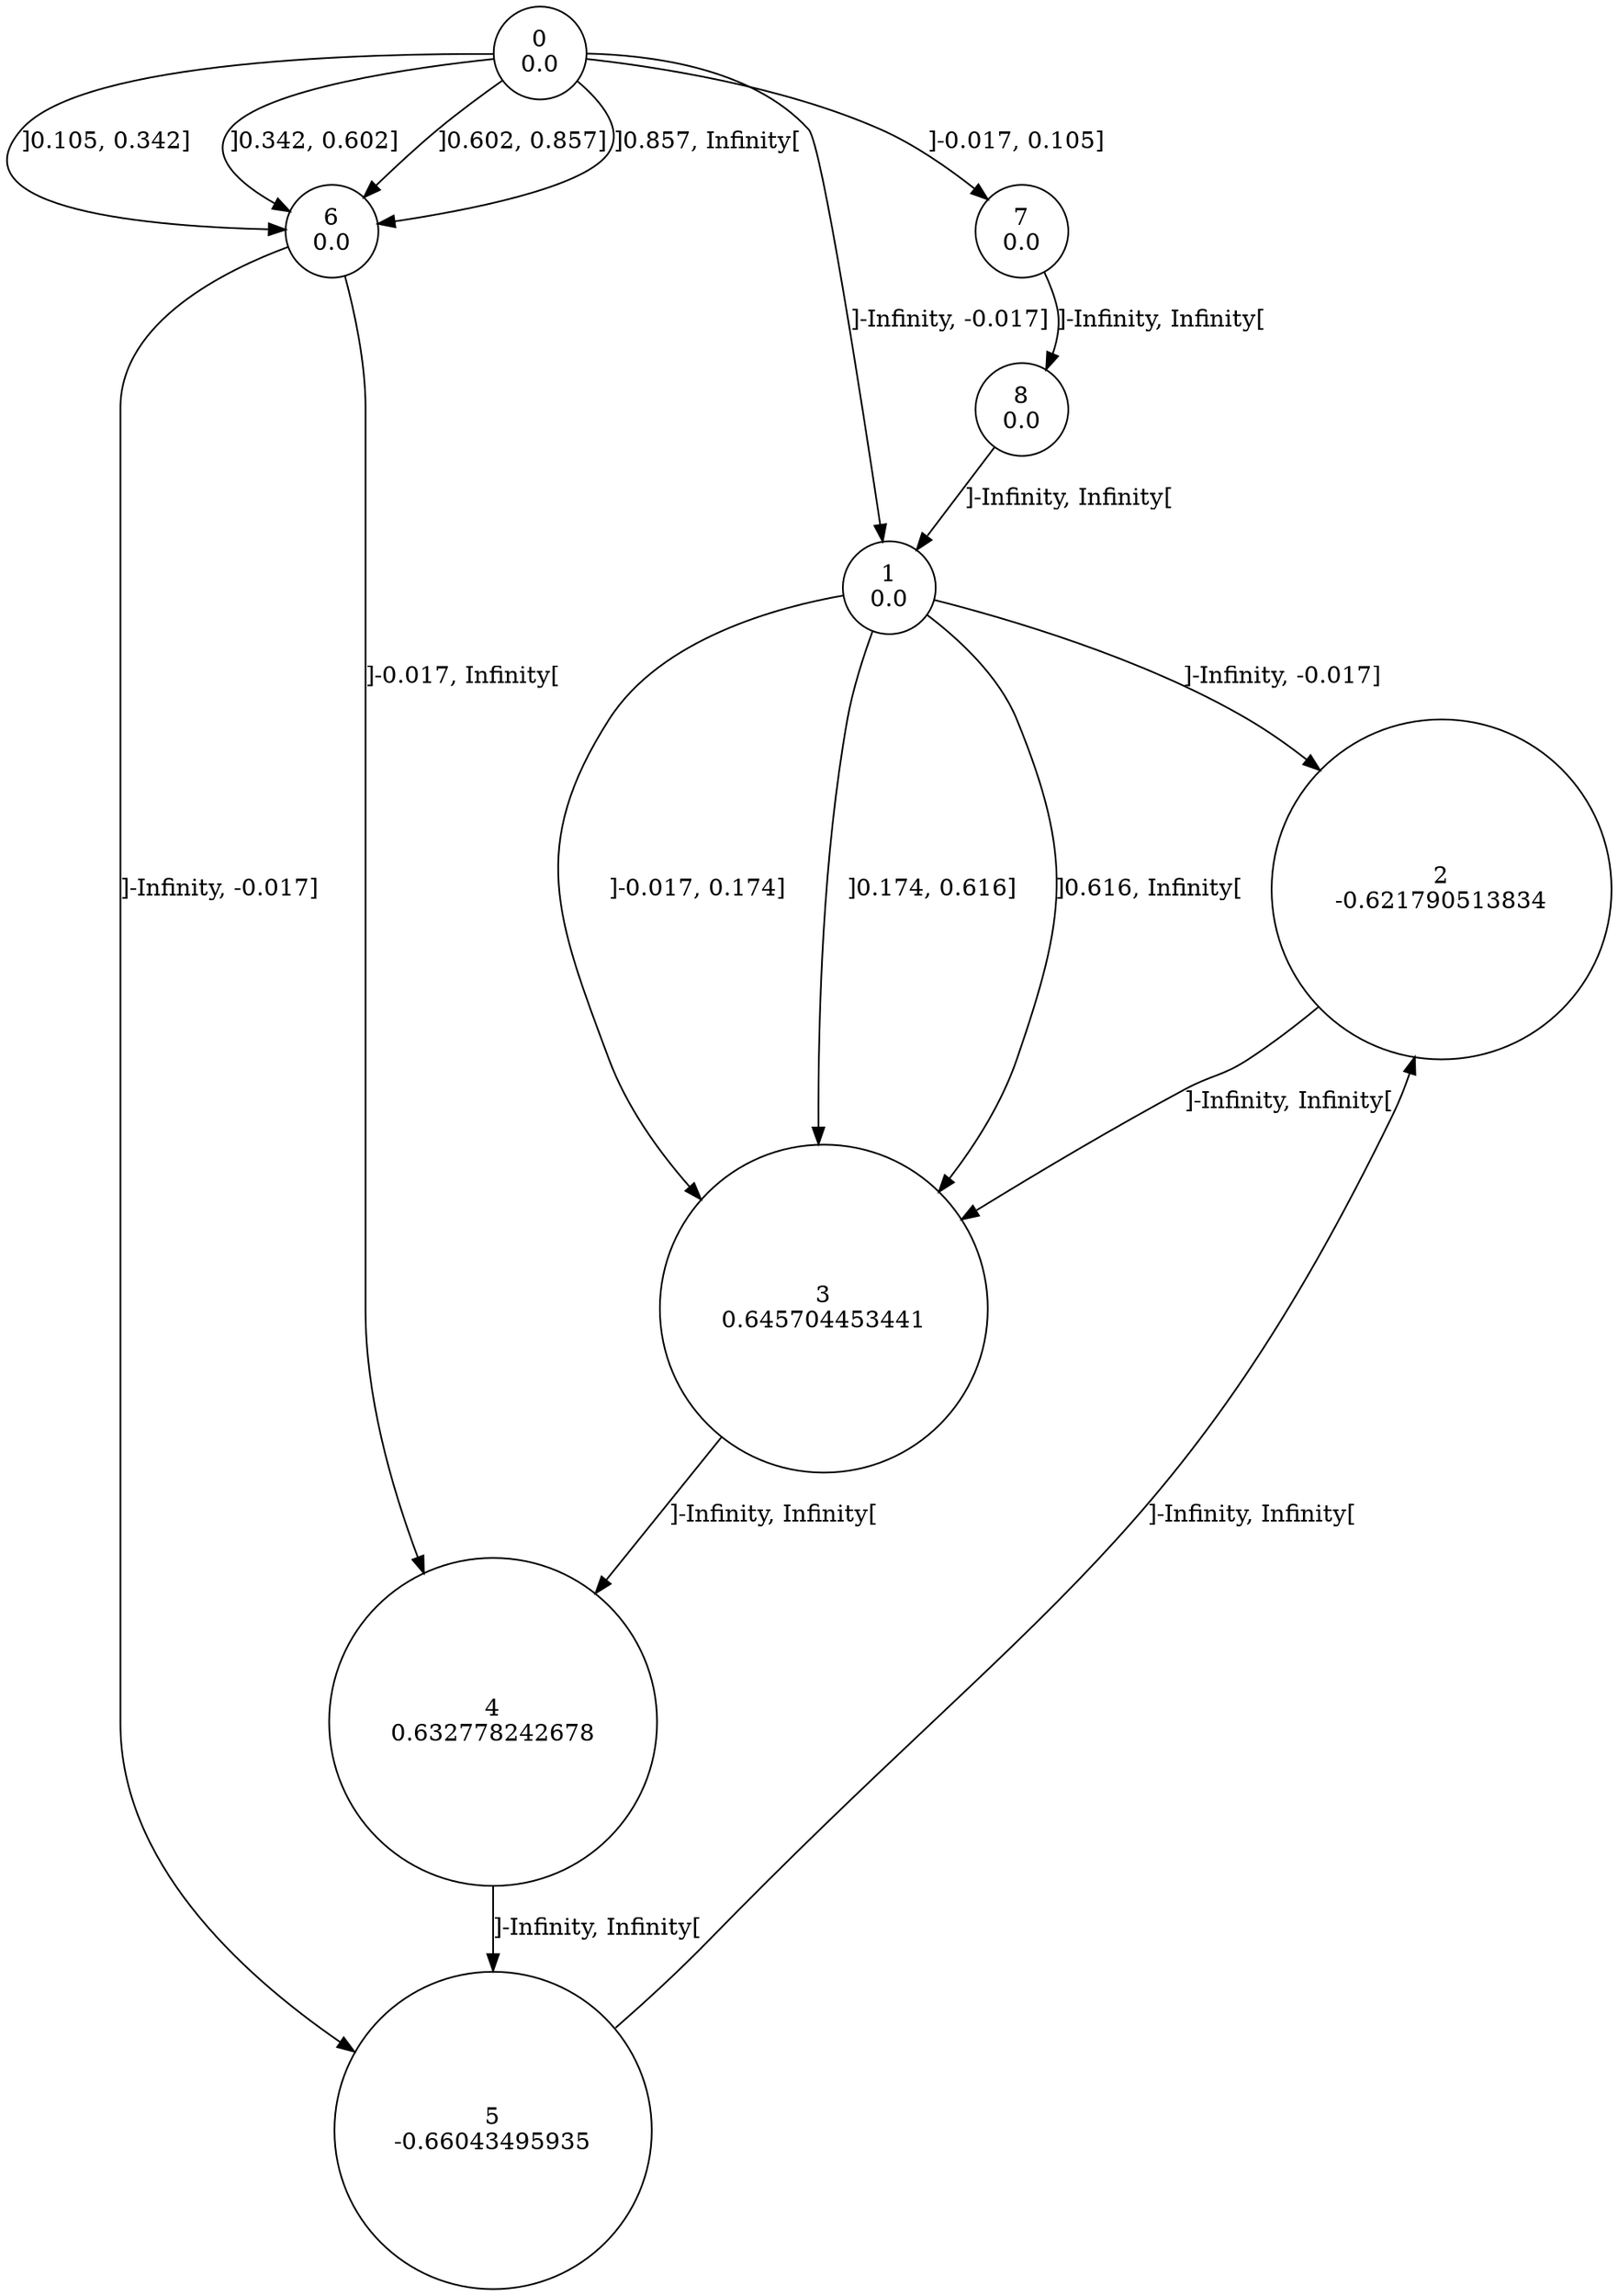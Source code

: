 digraph a {
0 [shape=circle, label="0\n0.0"];
	0->1 [ label="]-Infinity, -0.017]"];
	0->7 [ label="]-0.017, 0.105]"];
	0->6 [ label="]0.105, 0.342]"];
	0->6 [ label="]0.342, 0.602]"];
	0->6 [ label="]0.602, 0.857]"];
	0->6 [ label="]0.857, Infinity["];
1 [shape=circle, label="1\n0.0"];
	1->2 [ label="]-Infinity, -0.017]"];
	1->3 [ label="]-0.017, 0.174]"];
	1->3 [ label="]0.174, 0.616]"];
	1->3 [ label="]0.616, Infinity["];
2 [shape=circle, label="2\n-0.621790513834"];
	2->3 [ label="]-Infinity, Infinity["];
3 [shape=circle, label="3\n0.645704453441"];
	3->4 [ label="]-Infinity, Infinity["];
4 [shape=circle, label="4\n0.632778242678"];
	4->5 [ label="]-Infinity, Infinity["];
5 [shape=circle, label="5\n-0.66043495935"];
	5->2 [ label="]-Infinity, Infinity["];
6 [shape=circle, label="6\n0.0"];
	6->5 [ label="]-Infinity, -0.017]"];
	6->4 [ label="]-0.017, Infinity["];
7 [shape=circle, label="7\n0.0"];
	7->8 [ label="]-Infinity, Infinity["];
8 [shape=circle, label="8\n0.0"];
	8->1 [ label="]-Infinity, Infinity["];
}